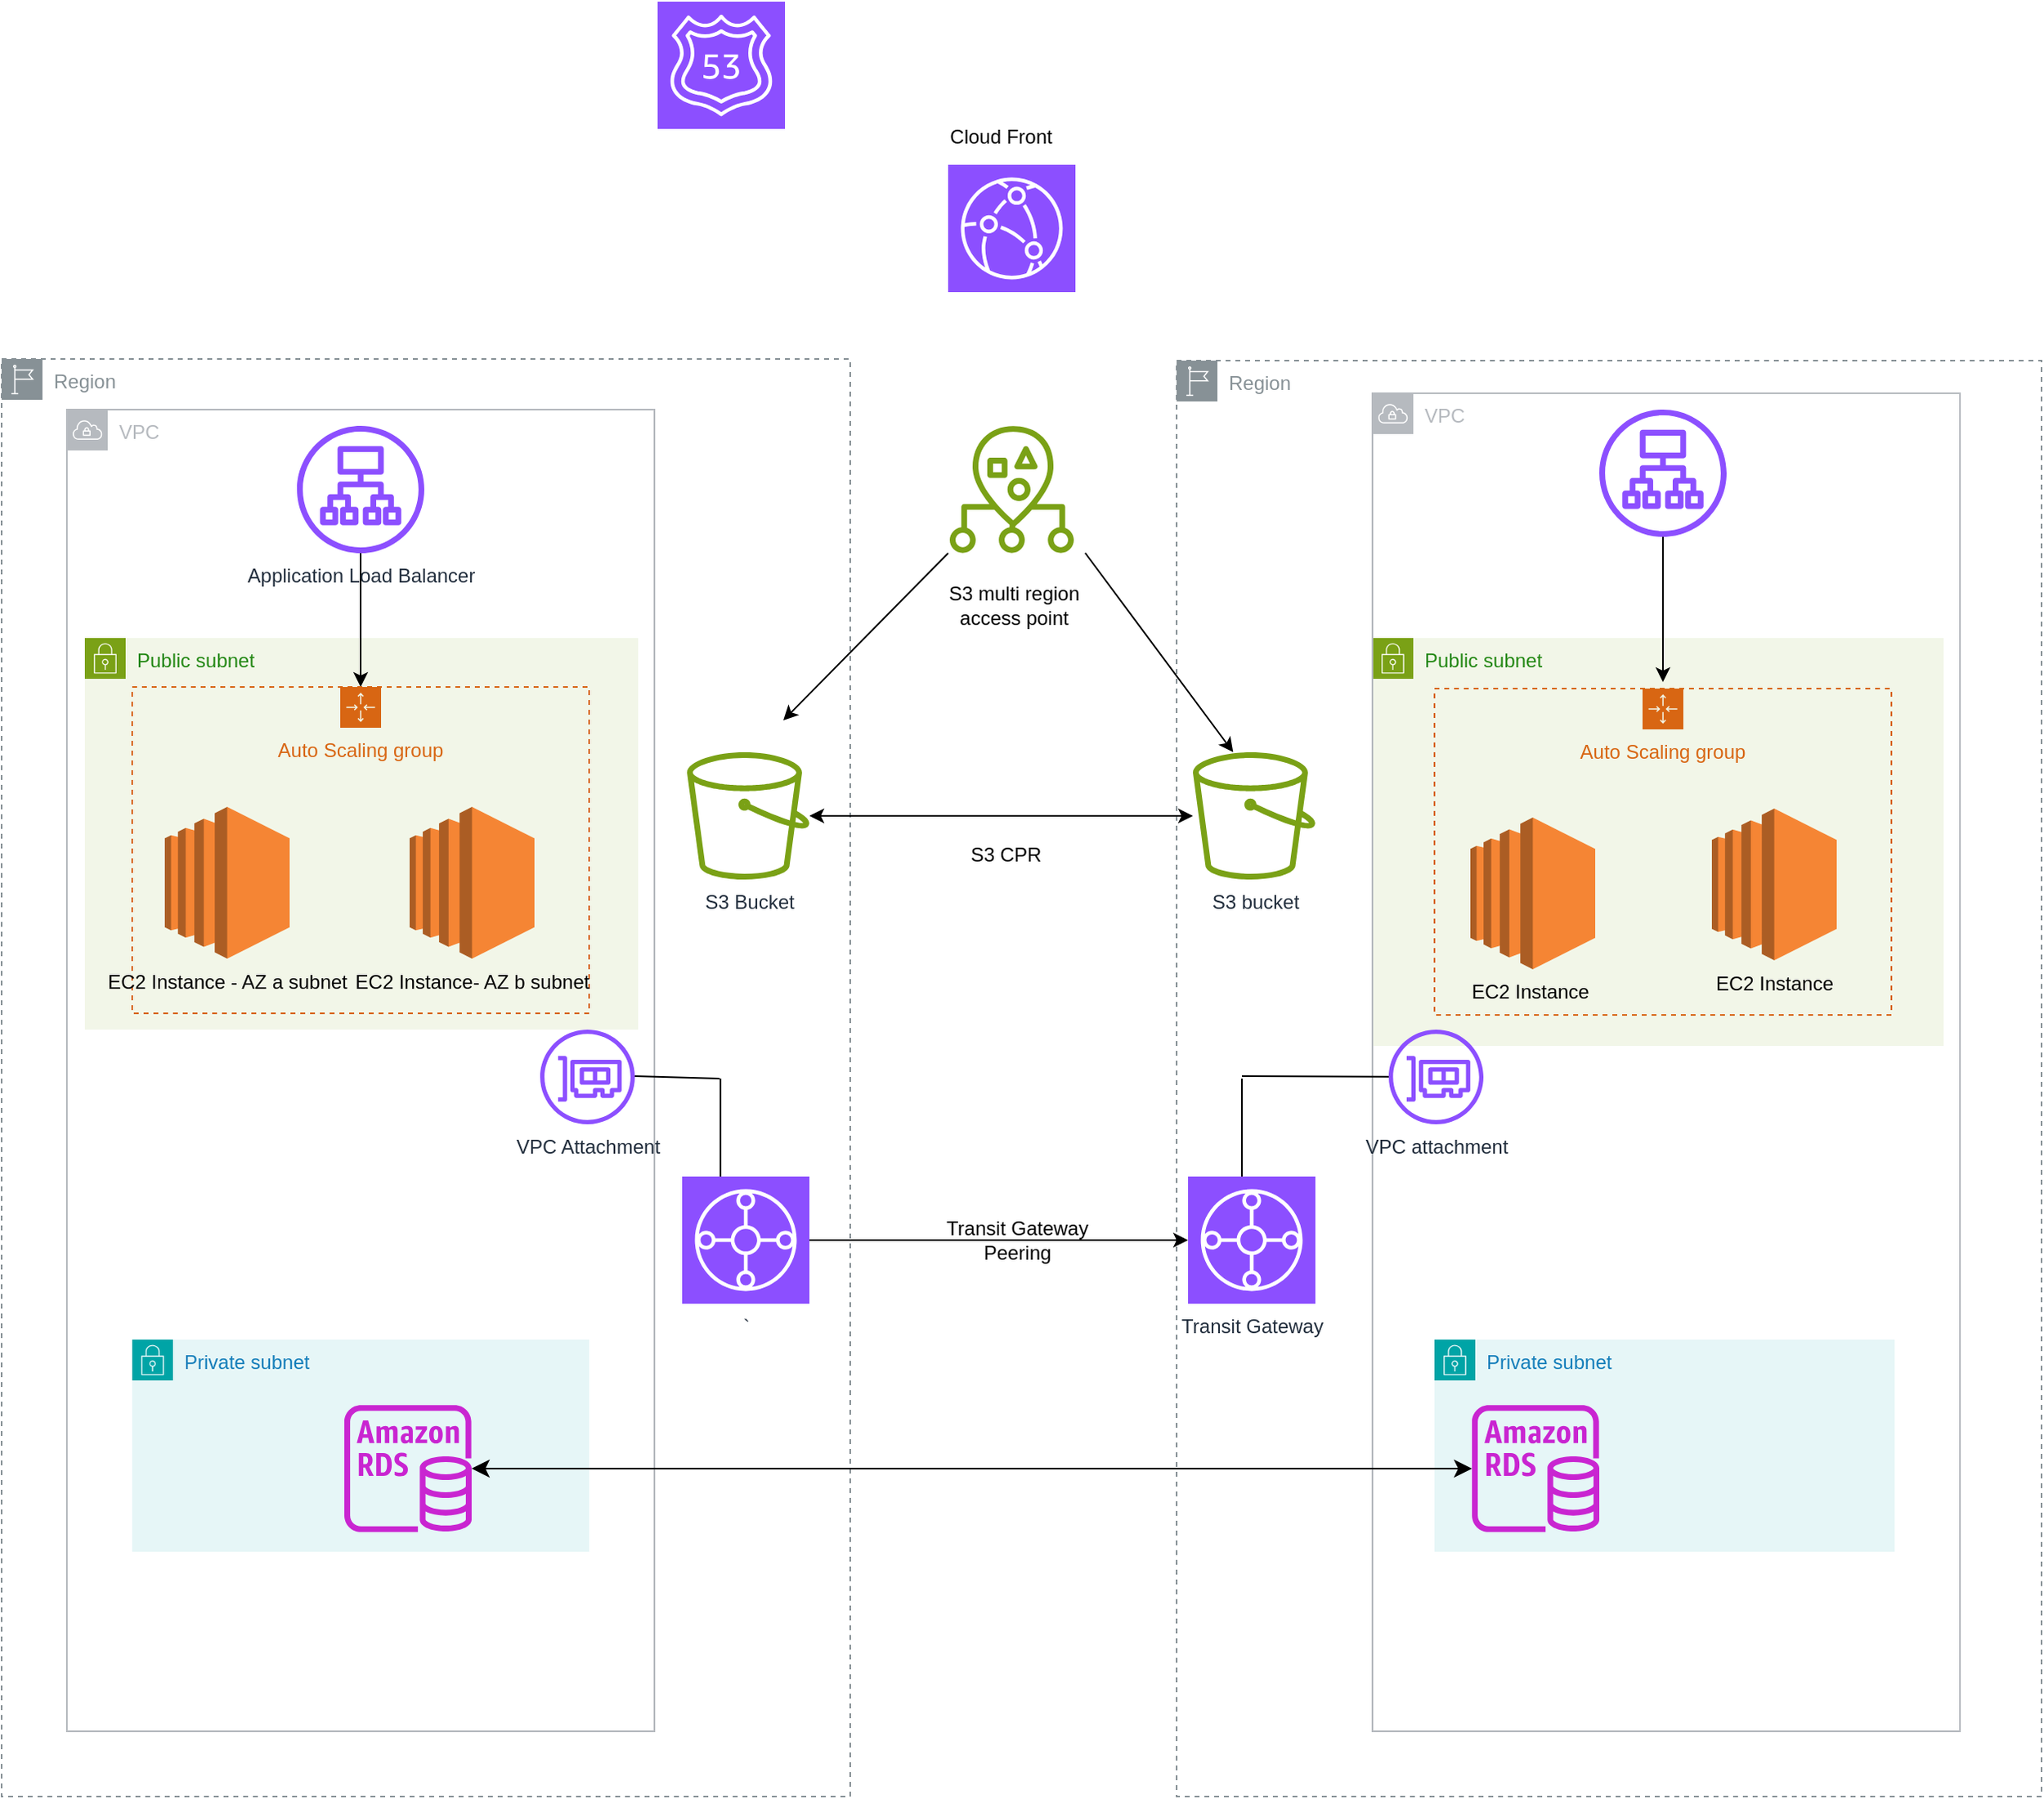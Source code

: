 <mxfile version="23.0.2" type="github">
  <diagram name="Page-1" id="yJP06izvK32M2zYXWGLj">
    <mxGraphModel dx="1434" dy="772" grid="1" gridSize="10" guides="1" tooltips="1" connect="1" arrows="1" fold="1" page="1" pageScale="1" pageWidth="1169" pageHeight="827" math="0" shadow="0">
      <root>
        <mxCell id="0" />
        <mxCell id="1" parent="0" />
        <mxCell id="LTgmbg8OwqLArLhdoxDF-53" value="Public subnet" style="points=[[0,0],[0.25,0],[0.5,0],[0.75,0],[1,0],[1,0.25],[1,0.5],[1,0.75],[1,1],[0.75,1],[0.5,1],[0.25,1],[0,1],[0,0.75],[0,0.5],[0,0.25]];outlineConnect=0;gradientColor=none;html=1;whiteSpace=wrap;fontSize=12;fontStyle=0;container=1;pointerEvents=0;collapsible=0;recursiveResize=0;shape=mxgraph.aws4.group;grIcon=mxgraph.aws4.group_security_group;grStroke=0;strokeColor=#7AA116;fillColor=#F2F6E8;verticalAlign=top;align=left;spacingLeft=30;fontColor=#248814;dashed=0;" vertex="1" parent="1">
          <mxGeometry x="840" y="450" width="350" height="250" as="geometry" />
        </mxCell>
        <mxCell id="LTgmbg8OwqLArLhdoxDF-52" value="Public subnet" style="points=[[0,0],[0.25,0],[0.5,0],[0.75,0],[1,0],[1,0.25],[1,0.5],[1,0.75],[1,1],[0.75,1],[0.5,1],[0.25,1],[0,1],[0,0.75],[0,0.5],[0,0.25]];outlineConnect=0;gradientColor=none;html=1;whiteSpace=wrap;fontSize=12;fontStyle=0;container=1;pointerEvents=0;collapsible=0;recursiveResize=0;shape=mxgraph.aws4.group;grIcon=mxgraph.aws4.group_security_group;grStroke=0;strokeColor=#7AA116;fillColor=#F2F6E8;verticalAlign=top;align=left;spacingLeft=30;fontColor=#248814;dashed=0;" vertex="1" parent="1">
          <mxGeometry x="51" y="450" width="339" height="240" as="geometry" />
        </mxCell>
        <mxCell id="CLSTLbRd8MkRC8ccG9wd-39" value="VPC" style="sketch=0;outlineConnect=0;gradientColor=none;html=1;whiteSpace=wrap;fontSize=12;fontStyle=0;shape=mxgraph.aws4.group;grIcon=mxgraph.aws4.group_vpc;strokeColor=#B6BABF;fillColor=none;verticalAlign=top;align=left;spacingLeft=30;fontColor=#B6BABF;dashed=0;" parent="1" vertex="1">
          <mxGeometry x="40" y="310" width="360" height="810" as="geometry" />
        </mxCell>
        <mxCell id="CLSTLbRd8MkRC8ccG9wd-35" value="" style="sketch=0;points=[[0,0,0],[0.25,0,0],[0.5,0,0],[0.75,0,0],[1,0,0],[0,1,0],[0.25,1,0],[0.5,1,0],[0.75,1,0],[1,1,0],[0,0.25,0],[0,0.5,0],[0,0.75,0],[1,0.25,0],[1,0.5,0],[1,0.75,0]];outlineConnect=0;fontColor=#232F3E;fillColor=#8C4FFF;strokeColor=#ffffff;dashed=0;verticalLabelPosition=bottom;verticalAlign=top;align=center;html=1;fontSize=12;fontStyle=0;aspect=fixed;shape=mxgraph.aws4.resourceIcon;resIcon=mxgraph.aws4.route_53;" parent="1" vertex="1">
          <mxGeometry x="402" y="60" width="78" height="78" as="geometry" />
        </mxCell>
        <mxCell id="CLSTLbRd8MkRC8ccG9wd-36" value="" style="sketch=0;points=[[0,0,0],[0.25,0,0],[0.5,0,0],[0.75,0,0],[1,0,0],[0,1,0],[0.25,1,0],[0.5,1,0],[0.75,1,0],[1,1,0],[0,0.25,0],[0,0.5,0],[0,0.75,0],[1,0.25,0],[1,0.5,0],[1,0.75,0]];outlineConnect=0;fontColor=#232F3E;fillColor=#8C4FFF;strokeColor=#ffffff;dashed=0;verticalLabelPosition=bottom;verticalAlign=top;align=center;html=1;fontSize=12;fontStyle=0;aspect=fixed;shape=mxgraph.aws4.resourceIcon;resIcon=mxgraph.aws4.cloudfront;" parent="1" vertex="1">
          <mxGeometry x="580" y="160" width="78" height="78" as="geometry" />
        </mxCell>
        <mxCell id="CLSTLbRd8MkRC8ccG9wd-37" value="Region" style="sketch=0;outlineConnect=0;gradientColor=none;html=1;whiteSpace=wrap;fontSize=12;fontStyle=0;shape=mxgraph.aws4.group;grIcon=mxgraph.aws4.group_region;strokeColor=#879196;fillColor=none;verticalAlign=top;align=left;spacingLeft=30;fontColor=#879196;dashed=1;" parent="1" vertex="1">
          <mxGeometry y="279" width="520" height="881" as="geometry" />
        </mxCell>
        <mxCell id="CLSTLbRd8MkRC8ccG9wd-38" value="Region" style="sketch=0;outlineConnect=0;gradientColor=none;html=1;whiteSpace=wrap;fontSize=12;fontStyle=0;shape=mxgraph.aws4.group;grIcon=mxgraph.aws4.group_region;strokeColor=#879196;fillColor=none;verticalAlign=top;align=left;spacingLeft=30;fontColor=#879196;dashed=1;" parent="1" vertex="1">
          <mxGeometry x="720" y="280" width="530" height="880" as="geometry" />
        </mxCell>
        <mxCell id="CLSTLbRd8MkRC8ccG9wd-40" value="VPC" style="sketch=0;outlineConnect=0;gradientColor=none;html=1;whiteSpace=wrap;fontSize=12;fontStyle=0;shape=mxgraph.aws4.group;grIcon=mxgraph.aws4.group_vpc;strokeColor=#B6BABF;fillColor=none;verticalAlign=top;align=left;spacingLeft=30;fontColor=#B6BABF;dashed=0;" parent="1" vertex="1">
          <mxGeometry x="840" y="300" width="360" height="820" as="geometry" />
        </mxCell>
        <mxCell id="LTgmbg8OwqLArLhdoxDF-35" value="" style="edgeStyle=orthogonalEdgeStyle;rounded=0;orthogonalLoop=1;jettySize=auto;html=1;" edge="1" parent="1" source="CLSTLbRd8MkRC8ccG9wd-41" target="CLSTLbRd8MkRC8ccG9wd-43">
          <mxGeometry relative="1" as="geometry">
            <mxPoint x="199" y="517" as="targetPoint" />
          </mxGeometry>
        </mxCell>
        <mxCell id="CLSTLbRd8MkRC8ccG9wd-41" value="Application Load Balancer" style="sketch=0;outlineConnect=0;fontColor=#232F3E;gradientColor=none;fillColor=#8C4FFF;strokeColor=none;dashed=0;verticalLabelPosition=bottom;verticalAlign=top;align=center;html=1;fontSize=12;fontStyle=0;aspect=fixed;pointerEvents=1;shape=mxgraph.aws4.application_load_balancer;" parent="1" vertex="1">
          <mxGeometry x="181" y="320" width="78" height="78" as="geometry" />
        </mxCell>
        <mxCell id="LTgmbg8OwqLArLhdoxDF-37" value="" style="edgeStyle=orthogonalEdgeStyle;rounded=0;orthogonalLoop=1;jettySize=auto;html=1;" edge="1" parent="1" source="CLSTLbRd8MkRC8ccG9wd-42">
          <mxGeometry relative="1" as="geometry">
            <mxPoint x="1018" y="477" as="targetPoint" />
          </mxGeometry>
        </mxCell>
        <mxCell id="CLSTLbRd8MkRC8ccG9wd-42" value="" style="sketch=0;outlineConnect=0;fontColor=#232F3E;gradientColor=none;fillColor=#8C4FFF;strokeColor=none;dashed=0;verticalLabelPosition=bottom;verticalAlign=top;align=center;html=1;fontSize=12;fontStyle=0;aspect=fixed;pointerEvents=1;shape=mxgraph.aws4.application_load_balancer;" parent="1" vertex="1">
          <mxGeometry x="979" y="310" width="78" height="78" as="geometry" />
        </mxCell>
        <mxCell id="LTgmbg8OwqLArLhdoxDF-1" value="S3 Bucket" style="sketch=0;outlineConnect=0;fontColor=#232F3E;gradientColor=none;fillColor=#7AA116;strokeColor=none;dashed=0;verticalLabelPosition=bottom;verticalAlign=top;align=center;html=1;fontSize=12;fontStyle=0;aspect=fixed;pointerEvents=1;shape=mxgraph.aws4.bucket;" vertex="1" parent="1">
          <mxGeometry x="420" y="520" width="75" height="78" as="geometry" />
        </mxCell>
        <mxCell id="CLSTLbRd8MkRC8ccG9wd-43" value="Auto Scaling group" style="points=[[0,0],[0.25,0],[0.5,0],[0.75,0],[1,0],[1,0.25],[1,0.5],[1,0.75],[1,1],[0.75,1],[0.5,1],[0.25,1],[0,1],[0,0.75],[0,0.5],[0,0.25]];outlineConnect=0;gradientColor=none;html=1;whiteSpace=wrap;fontSize=12;fontStyle=0;container=1;pointerEvents=0;collapsible=0;recursiveResize=0;shape=mxgraph.aws4.groupCenter;grIcon=mxgraph.aws4.group_auto_scaling_group;grStroke=1;strokeColor=#D86613;fillColor=none;verticalAlign=top;align=center;fontColor=#D86613;dashed=1;spacingTop=25;" parent="1" vertex="1">
          <mxGeometry x="80" y="480" width="280" height="200" as="geometry" />
        </mxCell>
        <mxCell id="LTgmbg8OwqLArLhdoxDF-13" value="EC2 Instance- AZ b subnet" style="outlineConnect=0;dashed=0;verticalLabelPosition=bottom;verticalAlign=top;align=center;html=1;shape=mxgraph.aws3.ec2;fillColor=#F58534;gradientColor=none;" vertex="1" parent="CLSTLbRd8MkRC8ccG9wd-43">
          <mxGeometry x="170" y="73.5" width="76.5" height="93" as="geometry" />
        </mxCell>
        <mxCell id="LTgmbg8OwqLArLhdoxDF-2" value="S3 bucket" style="sketch=0;outlineConnect=0;fontColor=#232F3E;gradientColor=none;fillColor=#7AA116;strokeColor=none;dashed=0;verticalLabelPosition=bottom;verticalAlign=top;align=center;html=1;fontSize=12;fontStyle=0;aspect=fixed;pointerEvents=1;shape=mxgraph.aws4.bucket;" vertex="1" parent="1">
          <mxGeometry x="730" y="520" width="75" height="78" as="geometry" />
        </mxCell>
        <mxCell id="LTgmbg8OwqLArLhdoxDF-3" value="" style="sketch=0;outlineConnect=0;fontColor=#232F3E;gradientColor=none;fillColor=#7AA116;strokeColor=none;dashed=0;verticalLabelPosition=bottom;verticalAlign=top;align=center;html=1;fontSize=12;fontStyle=0;aspect=fixed;pointerEvents=1;shape=mxgraph.aws4.s3_multi_region_access_points;" vertex="1" parent="1">
          <mxGeometry x="581" y="320" width="76" height="78" as="geometry" />
        </mxCell>
        <mxCell id="LTgmbg8OwqLArLhdoxDF-4" value="S3 multi region&lt;br&gt;access point" style="text;html=1;align=center;verticalAlign=middle;resizable=0;points=[];autosize=1;strokeColor=none;fillColor=none;" vertex="1" parent="1">
          <mxGeometry x="570" y="410" width="100" height="40" as="geometry" />
        </mxCell>
        <mxCell id="LTgmbg8OwqLArLhdoxDF-7" value="" style="endArrow=classic;html=1;rounded=0;" edge="1" parent="1">
          <mxGeometry width="50" height="50" relative="1" as="geometry">
            <mxPoint x="580" y="397.997" as="sourcePoint" />
            <mxPoint x="479" y="500.45" as="targetPoint" />
          </mxGeometry>
        </mxCell>
        <mxCell id="LTgmbg8OwqLArLhdoxDF-8" value="" style="endArrow=classic;startArrow=classic;html=1;rounded=0;" edge="1" parent="1" source="LTgmbg8OwqLArLhdoxDF-1" target="LTgmbg8OwqLArLhdoxDF-2">
          <mxGeometry width="50" height="50" relative="1" as="geometry">
            <mxPoint x="535" y="584" as="sourcePoint" />
            <mxPoint x="585" y="534" as="targetPoint" />
          </mxGeometry>
        </mxCell>
        <mxCell id="LTgmbg8OwqLArLhdoxDF-9" value="S3 CPR" style="text;html=1;align=center;verticalAlign=middle;resizable=0;points=[];autosize=1;strokeColor=none;fillColor=none;" vertex="1" parent="1">
          <mxGeometry x="580" y="568" width="70" height="30" as="geometry" />
        </mxCell>
        <mxCell id="LTgmbg8OwqLArLhdoxDF-10" value="" style="edgeStyle=none;orthogonalLoop=1;jettySize=auto;html=1;rounded=0;" edge="1" parent="1">
          <mxGeometry width="100" relative="1" as="geometry">
            <mxPoint x="664.001" y="397.884" as="sourcePoint" />
            <mxPoint x="754.673" y="520" as="targetPoint" />
            <Array as="points" />
          </mxGeometry>
        </mxCell>
        <mxCell id="LTgmbg8OwqLArLhdoxDF-12" value="EC2 Instance - AZ a subnet" style="outlineConnect=0;dashed=0;verticalLabelPosition=bottom;verticalAlign=top;align=center;html=1;shape=mxgraph.aws3.ec2;fillColor=#F58534;gradientColor=none;" vertex="1" parent="1">
          <mxGeometry x="100" y="553.5" width="76.5" height="93" as="geometry" />
        </mxCell>
        <mxCell id="LTgmbg8OwqLArLhdoxDF-14" value="Auto Scaling group" style="points=[[0,0],[0.25,0],[0.5,0],[0.75,0],[1,0],[1,0.25],[1,0.5],[1,0.75],[1,1],[0.75,1],[0.5,1],[0.25,1],[0,1],[0,0.75],[0,0.5],[0,0.25]];outlineConnect=0;gradientColor=none;html=1;whiteSpace=wrap;fontSize=12;fontStyle=0;container=1;pointerEvents=0;collapsible=0;recursiveResize=0;shape=mxgraph.aws4.groupCenter;grIcon=mxgraph.aws4.group_auto_scaling_group;grStroke=1;strokeColor=#D86613;fillColor=none;verticalAlign=top;align=center;fontColor=#D86613;dashed=1;spacingTop=25;" vertex="1" parent="1">
          <mxGeometry x="878" y="481" width="280" height="200" as="geometry" />
        </mxCell>
        <mxCell id="LTgmbg8OwqLArLhdoxDF-15" value="EC2 Instance" style="outlineConnect=0;dashed=0;verticalLabelPosition=bottom;verticalAlign=top;align=center;html=1;shape=mxgraph.aws3.ec2;fillColor=#F58534;gradientColor=none;" vertex="1" parent="LTgmbg8OwqLArLhdoxDF-14">
          <mxGeometry x="170" y="73.5" width="76.5" height="93" as="geometry" />
        </mxCell>
        <mxCell id="LTgmbg8OwqLArLhdoxDF-16" value="EC2 Instance&amp;nbsp;" style="outlineConnect=0;dashed=0;verticalLabelPosition=bottom;verticalAlign=top;align=center;html=1;shape=mxgraph.aws3.ec2;fillColor=#F58534;gradientColor=none;" vertex="1" parent="1">
          <mxGeometry x="900" y="560" width="76.5" height="93" as="geometry" />
        </mxCell>
        <mxCell id="LTgmbg8OwqLArLhdoxDF-20" value="" style="edgeStyle=orthogonalEdgeStyle;rounded=0;orthogonalLoop=1;jettySize=auto;html=1;" edge="1" parent="1" source="LTgmbg8OwqLArLhdoxDF-17" target="LTgmbg8OwqLArLhdoxDF-18">
          <mxGeometry relative="1" as="geometry">
            <mxPoint x="574" y="819" as="targetPoint" />
          </mxGeometry>
        </mxCell>
        <mxCell id="LTgmbg8OwqLArLhdoxDF-17" value="`" style="sketch=0;points=[[0,0,0],[0.25,0,0],[0.5,0,0],[0.75,0,0],[1,0,0],[0,1,0],[0.25,1,0],[0.5,1,0],[0.75,1,0],[1,1,0],[0,0.25,0],[0,0.5,0],[0,0.75,0],[1,0.25,0],[1,0.5,0],[1,0.75,0]];outlineConnect=0;fontColor=#232F3E;fillColor=#8C4FFF;strokeColor=#ffffff;dashed=0;verticalLabelPosition=bottom;verticalAlign=top;align=center;html=1;fontSize=12;fontStyle=0;aspect=fixed;shape=mxgraph.aws4.resourceIcon;resIcon=mxgraph.aws4.transit_gateway;" vertex="1" parent="1">
          <mxGeometry x="417" y="780" width="78" height="78" as="geometry" />
        </mxCell>
        <mxCell id="LTgmbg8OwqLArLhdoxDF-18" value="Transit Gateway" style="sketch=0;points=[[0,0,0],[0.25,0,0],[0.5,0,0],[0.75,0,0],[1,0,0],[0,1,0],[0.25,1,0],[0.5,1,0],[0.75,1,0],[1,1,0],[0,0.25,0],[0,0.5,0],[0,0.75,0],[1,0.25,0],[1,0.5,0],[1,0.75,0]];outlineConnect=0;fontColor=#232F3E;fillColor=#8C4FFF;strokeColor=#ffffff;dashed=0;verticalLabelPosition=bottom;verticalAlign=top;align=center;html=1;fontSize=12;fontStyle=0;aspect=fixed;shape=mxgraph.aws4.resourceIcon;resIcon=mxgraph.aws4.transit_gateway;" vertex="1" parent="1">
          <mxGeometry x="727" y="780" width="78" height="78" as="geometry" />
        </mxCell>
        <mxCell id="LTgmbg8OwqLArLhdoxDF-21" value="Transit Gateway&lt;br&gt;Peering" style="text;html=1;align=center;verticalAlign=middle;resizable=0;points=[];autosize=1;strokeColor=none;fillColor=none;" vertex="1" parent="1">
          <mxGeometry x="567" y="799" width="110" height="40" as="geometry" />
        </mxCell>
        <mxCell id="LTgmbg8OwqLArLhdoxDF-22" value="VPC Attachment" style="sketch=0;outlineConnect=0;fontColor=#232F3E;gradientColor=none;fillColor=#8C4FFF;strokeColor=none;dashed=0;verticalLabelPosition=bottom;verticalAlign=top;align=center;html=1;fontSize=12;fontStyle=0;aspect=fixed;pointerEvents=1;shape=mxgraph.aws4.elastic_network_interface;" vertex="1" parent="1">
          <mxGeometry x="330" y="690" width="58" height="58" as="geometry" />
        </mxCell>
        <mxCell id="LTgmbg8OwqLArLhdoxDF-23" value="VPC attachment" style="sketch=0;outlineConnect=0;fontColor=#232F3E;gradientColor=none;fillColor=#8C4FFF;strokeColor=none;dashed=0;verticalLabelPosition=bottom;verticalAlign=top;align=center;html=1;fontSize=12;fontStyle=0;aspect=fixed;pointerEvents=1;shape=mxgraph.aws4.elastic_network_interface;" vertex="1" parent="1">
          <mxGeometry x="850" y="690" width="58" height="58" as="geometry" />
        </mxCell>
        <mxCell id="LTgmbg8OwqLArLhdoxDF-27" value="" style="endArrow=none;html=1;rounded=0;" edge="1" parent="1">
          <mxGeometry width="50" height="50" relative="1" as="geometry">
            <mxPoint x="388" y="718.5" as="sourcePoint" />
            <mxPoint x="440" y="720" as="targetPoint" />
          </mxGeometry>
        </mxCell>
        <mxCell id="LTgmbg8OwqLArLhdoxDF-31" value="" style="endArrow=none;html=1;rounded=0;" edge="1" parent="1">
          <mxGeometry width="50" height="50" relative="1" as="geometry">
            <mxPoint x="760" y="780" as="sourcePoint" />
            <mxPoint x="760" y="720" as="targetPoint" />
          </mxGeometry>
        </mxCell>
        <mxCell id="LTgmbg8OwqLArLhdoxDF-32" value="" style="endArrow=none;html=1;rounded=0;" edge="1" parent="1" target="LTgmbg8OwqLArLhdoxDF-23">
          <mxGeometry width="50" height="50" relative="1" as="geometry">
            <mxPoint x="760" y="718.5" as="sourcePoint" />
            <mxPoint x="830" y="718.5" as="targetPoint" />
          </mxGeometry>
        </mxCell>
        <mxCell id="LTgmbg8OwqLArLhdoxDF-33" value="" style="endArrow=none;html=1;rounded=0;" edge="1" parent="1">
          <mxGeometry width="50" height="50" relative="1" as="geometry">
            <mxPoint x="440.5" y="780" as="sourcePoint" />
            <mxPoint x="440.5" y="720" as="targetPoint" />
          </mxGeometry>
        </mxCell>
        <mxCell id="LTgmbg8OwqLArLhdoxDF-42" value="Private subnet" style="points=[[0,0],[0.25,0],[0.5,0],[0.75,0],[1,0],[1,0.25],[1,0.5],[1,0.75],[1,1],[0.75,1],[0.5,1],[0.25,1],[0,1],[0,0.75],[0,0.5],[0,0.25]];outlineConnect=0;gradientColor=none;html=1;whiteSpace=wrap;fontSize=12;fontStyle=0;container=1;pointerEvents=0;collapsible=0;recursiveResize=0;shape=mxgraph.aws4.group;grIcon=mxgraph.aws4.group_security_group;grStroke=0;strokeColor=#00A4A6;fillColor=#E6F6F7;verticalAlign=top;align=left;spacingLeft=30;fontColor=#147EBA;dashed=0;" vertex="1" parent="1">
          <mxGeometry x="80" y="880" width="280" height="130" as="geometry" />
        </mxCell>
        <mxCell id="LTgmbg8OwqLArLhdoxDF-46" value="" style="sketch=0;outlineConnect=0;fontColor=#232F3E;gradientColor=none;fillColor=#C925D1;strokeColor=none;dashed=0;verticalLabelPosition=bottom;verticalAlign=top;align=center;html=1;fontSize=12;fontStyle=0;aspect=fixed;pointerEvents=1;shape=mxgraph.aws4.rds_instance;" vertex="1" parent="LTgmbg8OwqLArLhdoxDF-42">
          <mxGeometry x="130" y="40" width="78" height="78" as="geometry" />
        </mxCell>
        <mxCell id="LTgmbg8OwqLArLhdoxDF-43" value="Private subnet" style="points=[[0,0],[0.25,0],[0.5,0],[0.75,0],[1,0],[1,0.25],[1,0.5],[1,0.75],[1,1],[0.75,1],[0.5,1],[0.25,1],[0,1],[0,0.75],[0,0.5],[0,0.25]];outlineConnect=0;gradientColor=none;html=1;whiteSpace=wrap;fontSize=12;fontStyle=0;container=1;pointerEvents=0;collapsible=0;recursiveResize=0;shape=mxgraph.aws4.group;grIcon=mxgraph.aws4.group_security_group;grStroke=0;strokeColor=#00A4A6;fillColor=#E6F6F7;verticalAlign=top;align=left;spacingLeft=30;fontColor=#147EBA;dashed=0;" vertex="1" parent="1">
          <mxGeometry x="878" y="880" width="282" height="130" as="geometry" />
        </mxCell>
        <mxCell id="LTgmbg8OwqLArLhdoxDF-47" value="" style="sketch=0;outlineConnect=0;fontColor=#232F3E;gradientColor=none;fillColor=#C925D1;strokeColor=none;dashed=0;verticalLabelPosition=bottom;verticalAlign=top;align=center;html=1;fontSize=12;fontStyle=0;aspect=fixed;pointerEvents=1;shape=mxgraph.aws4.rds_instance;" vertex="1" parent="LTgmbg8OwqLArLhdoxDF-43">
          <mxGeometry x="23" y="40" width="78" height="78" as="geometry" />
        </mxCell>
        <mxCell id="LTgmbg8OwqLArLhdoxDF-50" value="" style="edgeStyle=none;orthogonalLoop=1;jettySize=auto;html=1;endArrow=classic;startArrow=classic;endSize=8;startSize=8;rounded=0;" edge="1" parent="1" source="LTgmbg8OwqLArLhdoxDF-46" target="LTgmbg8OwqLArLhdoxDF-47">
          <mxGeometry width="100" relative="1" as="geometry">
            <mxPoint x="567" y="958.5" as="sourcePoint" />
            <mxPoint x="667" y="958.5" as="targetPoint" />
            <Array as="points" />
          </mxGeometry>
        </mxCell>
        <mxCell id="LTgmbg8OwqLArLhdoxDF-54" value="Cloud Front" style="text;html=1;align=center;verticalAlign=middle;resizable=0;points=[];autosize=1;strokeColor=none;fillColor=none;" vertex="1" parent="1">
          <mxGeometry x="567" y="128" width="90" height="30" as="geometry" />
        </mxCell>
      </root>
    </mxGraphModel>
  </diagram>
</mxfile>
